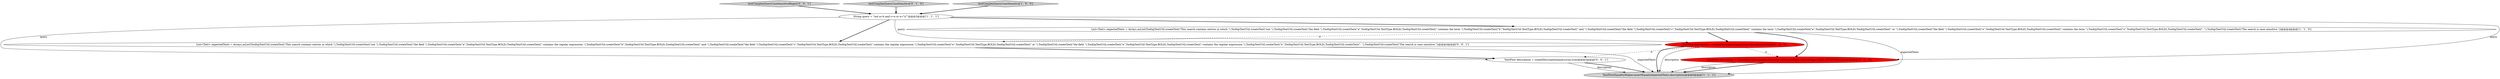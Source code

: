 digraph {
3 [style = filled, label = "TextFlowEqualityHelper.assertEquals(expectedTexts,description)@@@6@@@['1', '1', '1']", fillcolor = lightgray, shape = ellipse image = "AAA0AAABBB1BBB"];
0 [style = filled, label = "String query = \"not a=b and c=e or e=\"x\"\"@@@3@@@['1', '1', '1']", fillcolor = white, shape = ellipse image = "AAA0AAABBB1BBB"];
7 [style = filled, label = "TextFlow description = createDescription(query,true,true)@@@5@@@['0', '0', '1']", fillcolor = white, shape = ellipse image = "AAA0AAABBB3BBB"];
4 [style = filled, label = "List<Text> expectedTexts = Arrays.asList(TooltipTextUtil.createText(\"This search contains entries in which \"),TooltipTextUtil.createText(\"not \"),TooltipTextUtil.createText(\"the field \"),TooltipTextUtil.createText(\"a\",TooltipTextUtil.TextType.BOLD),TooltipTextUtil.createText(\" contains the term \"),TooltipTextUtil.createText(\"b\",TooltipTextUtil.TextType.BOLD),TooltipTextUtil.createText(\" and \"),TooltipTextUtil.createText(\"the field \"),TooltipTextUtil.createText(\"c\",TooltipTextUtil.TextType.BOLD),TooltipTextUtil.createText(\" contains the term \"),TooltipTextUtil.createText(\"e\",TooltipTextUtil.TextType.BOLD),TooltipTextUtil.createText(\" or \"),TooltipTextUtil.createText(\"the field \"),TooltipTextUtil.createText(\"e\",TooltipTextUtil.TextType.BOLD),TooltipTextUtil.createText(\" contains the term \"),TooltipTextUtil.createText(\"x\",TooltipTextUtil.TextType.BOLD),TooltipTextUtil.createText(\". \"),TooltipTextUtil.createText(\"The search is case sensitive.\"))@@@4@@@['1', '1', '0']", fillcolor = white, shape = ellipse image = "AAA0AAABBB1BBB"];
2 [style = filled, label = "TextFlow description = createDescription(query,true,false)@@@5@@@['1', '0', '0']", fillcolor = red, shape = ellipse image = "AAA1AAABBB1BBB"];
8 [style = filled, label = "testComplexQueryCaseSensitiveRegex['0', '0', '1']", fillcolor = lightgray, shape = diamond image = "AAA0AAABBB3BBB"];
6 [style = filled, label = "TextFlow description = createDescription(query,EnumSet.of(SearchRules.SearchFlags.CASE_SENSITIVE))@@@5@@@['0', '1', '0']", fillcolor = red, shape = ellipse image = "AAA1AAABBB2BBB"];
9 [style = filled, label = "List<Text> expectedTexts = Arrays.asList(TooltipTextUtil.createText(\"This search contains entries in which \"),TooltipTextUtil.createText(\"not \"),TooltipTextUtil.createText(\"the field \"),TooltipTextUtil.createText(\"a\",TooltipTextUtil.TextType.BOLD),TooltipTextUtil.createText(\" contains the regular expression \"),TooltipTextUtil.createText(\"b\",TooltipTextUtil.TextType.BOLD),TooltipTextUtil.createText(\" and \"),TooltipTextUtil.createText(\"the field \"),TooltipTextUtil.createText(\"c\",TooltipTextUtil.TextType.BOLD),TooltipTextUtil.createText(\" contains the regular expression \"),TooltipTextUtil.createText(\"e\",TooltipTextUtil.TextType.BOLD),TooltipTextUtil.createText(\" or \"),TooltipTextUtil.createText(\"the field \"),TooltipTextUtil.createText(\"e\",TooltipTextUtil.TextType.BOLD),TooltipTextUtil.createText(\" contains the regular expression \"),TooltipTextUtil.createText(\"x\",TooltipTextUtil.TextType.BOLD),TooltipTextUtil.createText(\". \"),TooltipTextUtil.createText(\"The search is case sensitive.\"))@@@4@@@['0', '0', '1']", fillcolor = white, shape = ellipse image = "AAA0AAABBB3BBB"];
5 [style = filled, label = "testComplexQueryCaseSensitive['0', '1', '0']", fillcolor = lightgray, shape = diamond image = "AAA0AAABBB2BBB"];
1 [style = filled, label = "testComplexQueryCaseSensitive['1', '0', '0']", fillcolor = lightgray, shape = diamond image = "AAA0AAABBB1BBB"];
0->7 [style = solid, label="query"];
6->3 [style = bold, label=""];
0->9 [style = bold, label=""];
4->6 [style = bold, label=""];
7->3 [style = solid, label="description"];
0->6 [style = solid, label="query"];
2->3 [style = bold, label=""];
4->3 [style = solid, label="expectedTexts"];
4->2 [style = bold, label=""];
1->0 [style = bold, label=""];
9->7 [style = bold, label=""];
2->7 [style = dashed, label="0"];
7->3 [style = bold, label=""];
8->0 [style = bold, label=""];
4->9 [style = dashed, label="0"];
5->0 [style = bold, label=""];
0->4 [style = bold, label=""];
9->3 [style = solid, label="expectedTexts"];
2->6 [style = dashed, label="0"];
0->2 [style = solid, label="query"];
6->3 [style = solid, label="description"];
2->3 [style = solid, label="description"];
}
